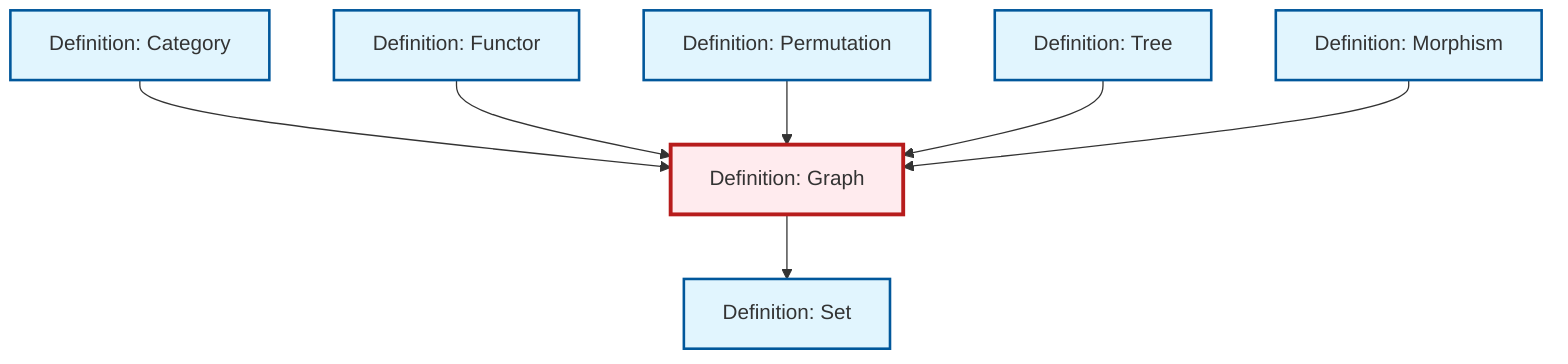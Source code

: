 graph TD
    classDef definition fill:#e1f5fe,stroke:#01579b,stroke-width:2px
    classDef theorem fill:#f3e5f5,stroke:#4a148c,stroke-width:2px
    classDef axiom fill:#fff3e0,stroke:#e65100,stroke-width:2px
    classDef example fill:#e8f5e9,stroke:#1b5e20,stroke-width:2px
    classDef current fill:#ffebee,stroke:#b71c1c,stroke-width:3px
    def-tree["Definition: Tree"]:::definition
    def-set["Definition: Set"]:::definition
    def-morphism["Definition: Morphism"]:::definition
    def-category["Definition: Category"]:::definition
    def-graph["Definition: Graph"]:::definition
    def-functor["Definition: Functor"]:::definition
    def-permutation["Definition: Permutation"]:::definition
    def-graph --> def-set
    def-category --> def-graph
    def-functor --> def-graph
    def-permutation --> def-graph
    def-tree --> def-graph
    def-morphism --> def-graph
    class def-graph current